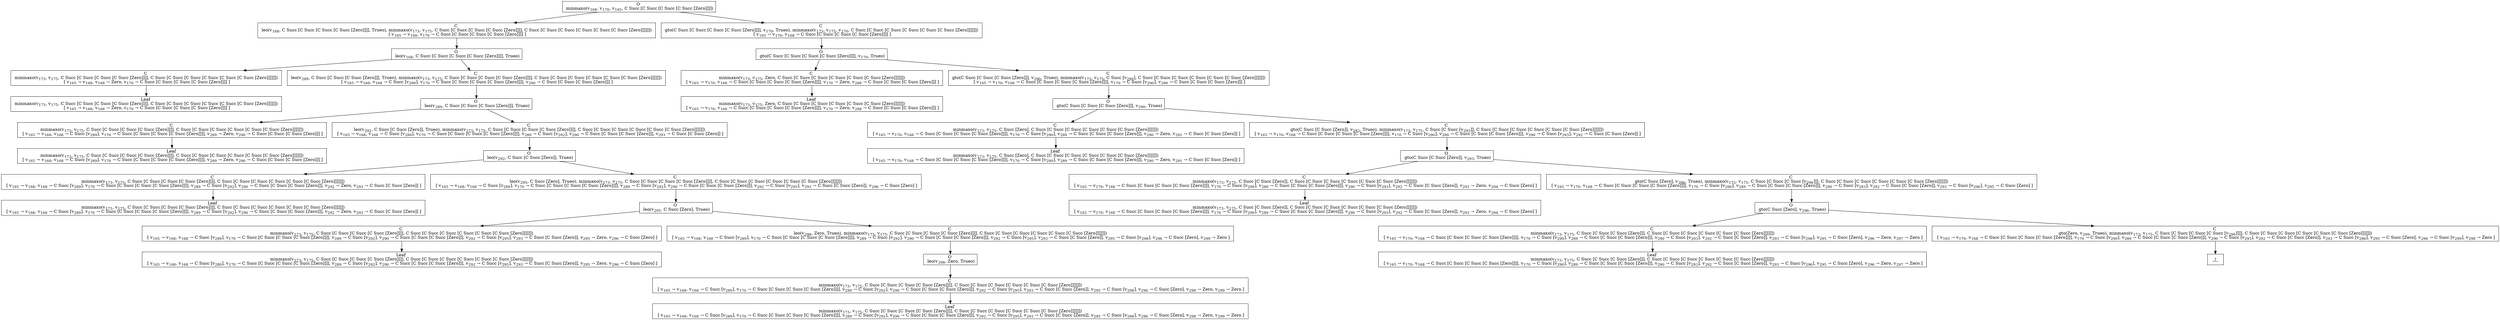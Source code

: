 digraph {
    graph [rankdir=TB
          ,bgcolor=transparent];
    node [shape=box
         ,fillcolor=white
         ,style=filled];
    0 [label=<O <BR/> minmaxo(v<SUB>168</SUB>, v<SUB>170</SUB>, v<SUB>165</SUB>, C Succ [C Succ [C Succ [C Succ [Zero]]]])>];
    1 [label=<C <BR/> leo(v<SUB>168</SUB>, C Succ [C Succ [C Succ [C Succ [Zero]]]], Trueo), minmaxo(v<SUB>173</SUB>, v<SUB>175</SUB>, C Succ [C Succ [C Succ [C Succ [Zero]]]], C Succ [C Succ [C Succ [C Succ [C Succ [C Succ [Zero]]]]]]) <BR/>  [ v<SUB>165</SUB> &rarr; v<SUB>168</SUB>, v<SUB>170</SUB> &rarr; C Succ [C Succ [C Succ [C Succ [Zero]]]] ] >];
    2 [label=<C <BR/> gto(C Succ [C Succ [C Succ [C Succ [Zero]]]], v<SUB>170</SUB>, Trueo), minmaxo(v<SUB>173</SUB>, v<SUB>175</SUB>, v<SUB>170</SUB>, C Succ [C Succ [C Succ [C Succ [C Succ [C Succ [Zero]]]]]]) <BR/>  [ v<SUB>165</SUB> &rarr; v<SUB>170</SUB>, v<SUB>168</SUB> &rarr; C Succ [C Succ [C Succ [C Succ [Zero]]]] ] >];
    3 [label=<O <BR/> leo(v<SUB>168</SUB>, C Succ [C Succ [C Succ [C Succ [Zero]]]], Trueo)>];
    4 [label=<C <BR/> minmaxo(v<SUB>173</SUB>, v<SUB>175</SUB>, C Succ [C Succ [C Succ [C Succ [Zero]]]], C Succ [C Succ [C Succ [C Succ [C Succ [C Succ [Zero]]]]]]) <BR/>  [ v<SUB>165</SUB> &rarr; v<SUB>168</SUB>, v<SUB>168</SUB> &rarr; Zero, v<SUB>170</SUB> &rarr; C Succ [C Succ [C Succ [C Succ [Zero]]]] ] >];
    5 [label=<C <BR/> leo(v<SUB>289</SUB>, C Succ [C Succ [C Succ [Zero]]], Trueo), minmaxo(v<SUB>173</SUB>, v<SUB>175</SUB>, C Succ [C Succ [C Succ [C Succ [Zero]]]], C Succ [C Succ [C Succ [C Succ [C Succ [C Succ [Zero]]]]]]) <BR/>  [ v<SUB>165</SUB> &rarr; v<SUB>168</SUB>, v<SUB>168</SUB> &rarr; C Succ [v<SUB>289</SUB>], v<SUB>170</SUB> &rarr; C Succ [C Succ [C Succ [C Succ [Zero]]]], v<SUB>290</SUB> &rarr; C Succ [C Succ [C Succ [Zero]]] ] >];
    6 [label=<Leaf <BR/> minmaxo(v<SUB>173</SUB>, v<SUB>175</SUB>, C Succ [C Succ [C Succ [C Succ [Zero]]]], C Succ [C Succ [C Succ [C Succ [C Succ [C Succ [Zero]]]]]]) <BR/>  [ v<SUB>165</SUB> &rarr; v<SUB>168</SUB>, v<SUB>168</SUB> &rarr; Zero, v<SUB>170</SUB> &rarr; C Succ [C Succ [C Succ [C Succ [Zero]]]] ] >];
    7 [label=<O <BR/> leo(v<SUB>289</SUB>, C Succ [C Succ [C Succ [Zero]]], Trueo)>];
    8 [label=<C <BR/> minmaxo(v<SUB>173</SUB>, v<SUB>175</SUB>, C Succ [C Succ [C Succ [C Succ [Zero]]]], C Succ [C Succ [C Succ [C Succ [C Succ [C Succ [Zero]]]]]]) <BR/>  [ v<SUB>165</SUB> &rarr; v<SUB>168</SUB>, v<SUB>168</SUB> &rarr; C Succ [v<SUB>289</SUB>], v<SUB>170</SUB> &rarr; C Succ [C Succ [C Succ [C Succ [Zero]]]], v<SUB>289</SUB> &rarr; Zero, v<SUB>290</SUB> &rarr; C Succ [C Succ [C Succ [Zero]]] ] >];
    9 [label=<C <BR/> leo(v<SUB>292</SUB>, C Succ [C Succ [Zero]], Trueo), minmaxo(v<SUB>173</SUB>, v<SUB>175</SUB>, C Succ [C Succ [C Succ [C Succ [Zero]]]], C Succ [C Succ [C Succ [C Succ [C Succ [C Succ [Zero]]]]]]) <BR/>  [ v<SUB>165</SUB> &rarr; v<SUB>168</SUB>, v<SUB>168</SUB> &rarr; C Succ [v<SUB>289</SUB>], v<SUB>170</SUB> &rarr; C Succ [C Succ [C Succ [C Succ [Zero]]]], v<SUB>289</SUB> &rarr; C Succ [v<SUB>292</SUB>], v<SUB>290</SUB> &rarr; C Succ [C Succ [C Succ [Zero]]], v<SUB>293</SUB> &rarr; C Succ [C Succ [Zero]] ] >];
    10 [label=<Leaf <BR/> minmaxo(v<SUB>173</SUB>, v<SUB>175</SUB>, C Succ [C Succ [C Succ [C Succ [Zero]]]], C Succ [C Succ [C Succ [C Succ [C Succ [C Succ [Zero]]]]]]) <BR/>  [ v<SUB>165</SUB> &rarr; v<SUB>168</SUB>, v<SUB>168</SUB> &rarr; C Succ [v<SUB>289</SUB>], v<SUB>170</SUB> &rarr; C Succ [C Succ [C Succ [C Succ [Zero]]]], v<SUB>289</SUB> &rarr; Zero, v<SUB>290</SUB> &rarr; C Succ [C Succ [C Succ [Zero]]] ] >];
    11 [label=<O <BR/> leo(v<SUB>292</SUB>, C Succ [C Succ [Zero]], Trueo)>];
    12 [label=<C <BR/> minmaxo(v<SUB>173</SUB>, v<SUB>175</SUB>, C Succ [C Succ [C Succ [C Succ [Zero]]]], C Succ [C Succ [C Succ [C Succ [C Succ [C Succ [Zero]]]]]]) <BR/>  [ v<SUB>165</SUB> &rarr; v<SUB>168</SUB>, v<SUB>168</SUB> &rarr; C Succ [v<SUB>289</SUB>], v<SUB>170</SUB> &rarr; C Succ [C Succ [C Succ [C Succ [Zero]]]], v<SUB>289</SUB> &rarr; C Succ [v<SUB>292</SUB>], v<SUB>290</SUB> &rarr; C Succ [C Succ [C Succ [Zero]]], v<SUB>292</SUB> &rarr; Zero, v<SUB>293</SUB> &rarr; C Succ [C Succ [Zero]] ] >];
    13 [label=<C <BR/> leo(v<SUB>295</SUB>, C Succ [Zero], Trueo), minmaxo(v<SUB>173</SUB>, v<SUB>175</SUB>, C Succ [C Succ [C Succ [C Succ [Zero]]]], C Succ [C Succ [C Succ [C Succ [C Succ [C Succ [Zero]]]]]]) <BR/>  [ v<SUB>165</SUB> &rarr; v<SUB>168</SUB>, v<SUB>168</SUB> &rarr; C Succ [v<SUB>289</SUB>], v<SUB>170</SUB> &rarr; C Succ [C Succ [C Succ [C Succ [Zero]]]], v<SUB>289</SUB> &rarr; C Succ [v<SUB>292</SUB>], v<SUB>290</SUB> &rarr; C Succ [C Succ [C Succ [Zero]]], v<SUB>292</SUB> &rarr; C Succ [v<SUB>295</SUB>], v<SUB>293</SUB> &rarr; C Succ [C Succ [Zero]], v<SUB>296</SUB> &rarr; C Succ [Zero] ] >];
    14 [label=<Leaf <BR/> minmaxo(v<SUB>173</SUB>, v<SUB>175</SUB>, C Succ [C Succ [C Succ [C Succ [Zero]]]], C Succ [C Succ [C Succ [C Succ [C Succ [C Succ [Zero]]]]]]) <BR/>  [ v<SUB>165</SUB> &rarr; v<SUB>168</SUB>, v<SUB>168</SUB> &rarr; C Succ [v<SUB>289</SUB>], v<SUB>170</SUB> &rarr; C Succ [C Succ [C Succ [C Succ [Zero]]]], v<SUB>289</SUB> &rarr; C Succ [v<SUB>292</SUB>], v<SUB>290</SUB> &rarr; C Succ [C Succ [C Succ [Zero]]], v<SUB>292</SUB> &rarr; Zero, v<SUB>293</SUB> &rarr; C Succ [C Succ [Zero]] ] >];
    15 [label=<O <BR/> leo(v<SUB>295</SUB>, C Succ [Zero], Trueo)>];
    16 [label=<C <BR/> minmaxo(v<SUB>173</SUB>, v<SUB>175</SUB>, C Succ [C Succ [C Succ [C Succ [Zero]]]], C Succ [C Succ [C Succ [C Succ [C Succ [C Succ [Zero]]]]]]) <BR/>  [ v<SUB>165</SUB> &rarr; v<SUB>168</SUB>, v<SUB>168</SUB> &rarr; C Succ [v<SUB>289</SUB>], v<SUB>170</SUB> &rarr; C Succ [C Succ [C Succ [C Succ [Zero]]]], v<SUB>289</SUB> &rarr; C Succ [v<SUB>292</SUB>], v<SUB>290</SUB> &rarr; C Succ [C Succ [C Succ [Zero]]], v<SUB>292</SUB> &rarr; C Succ [v<SUB>295</SUB>], v<SUB>293</SUB> &rarr; C Succ [C Succ [Zero]], v<SUB>295</SUB> &rarr; Zero, v<SUB>296</SUB> &rarr; C Succ [Zero] ] >];
    17 [label=<C <BR/> leo(v<SUB>298</SUB>, Zero, Trueo), minmaxo(v<SUB>173</SUB>, v<SUB>175</SUB>, C Succ [C Succ [C Succ [C Succ [Zero]]]], C Succ [C Succ [C Succ [C Succ [C Succ [C Succ [Zero]]]]]]) <BR/>  [ v<SUB>165</SUB> &rarr; v<SUB>168</SUB>, v<SUB>168</SUB> &rarr; C Succ [v<SUB>289</SUB>], v<SUB>170</SUB> &rarr; C Succ [C Succ [C Succ [C Succ [Zero]]]], v<SUB>289</SUB> &rarr; C Succ [v<SUB>292</SUB>], v<SUB>290</SUB> &rarr; C Succ [C Succ [C Succ [Zero]]], v<SUB>292</SUB> &rarr; C Succ [v<SUB>295</SUB>], v<SUB>293</SUB> &rarr; C Succ [C Succ [Zero]], v<SUB>295</SUB> &rarr; C Succ [v<SUB>298</SUB>], v<SUB>296</SUB> &rarr; C Succ [Zero], v<SUB>299</SUB> &rarr; Zero ] >];
    18 [label=<Leaf <BR/> minmaxo(v<SUB>173</SUB>, v<SUB>175</SUB>, C Succ [C Succ [C Succ [C Succ [Zero]]]], C Succ [C Succ [C Succ [C Succ [C Succ [C Succ [Zero]]]]]]) <BR/>  [ v<SUB>165</SUB> &rarr; v<SUB>168</SUB>, v<SUB>168</SUB> &rarr; C Succ [v<SUB>289</SUB>], v<SUB>170</SUB> &rarr; C Succ [C Succ [C Succ [C Succ [Zero]]]], v<SUB>289</SUB> &rarr; C Succ [v<SUB>292</SUB>], v<SUB>290</SUB> &rarr; C Succ [C Succ [C Succ [Zero]]], v<SUB>292</SUB> &rarr; C Succ [v<SUB>295</SUB>], v<SUB>293</SUB> &rarr; C Succ [C Succ [Zero]], v<SUB>295</SUB> &rarr; Zero, v<SUB>296</SUB> &rarr; C Succ [Zero] ] >];
    19 [label=<O <BR/> leo(v<SUB>298</SUB>, Zero, Trueo)>];
    20 [label=<C <BR/> minmaxo(v<SUB>173</SUB>, v<SUB>175</SUB>, C Succ [C Succ [C Succ [C Succ [Zero]]]], C Succ [C Succ [C Succ [C Succ [C Succ [C Succ [Zero]]]]]]) <BR/>  [ v<SUB>165</SUB> &rarr; v<SUB>168</SUB>, v<SUB>168</SUB> &rarr; C Succ [v<SUB>289</SUB>], v<SUB>170</SUB> &rarr; C Succ [C Succ [C Succ [C Succ [Zero]]]], v<SUB>289</SUB> &rarr; C Succ [v<SUB>292</SUB>], v<SUB>290</SUB> &rarr; C Succ [C Succ [C Succ [Zero]]], v<SUB>292</SUB> &rarr; C Succ [v<SUB>295</SUB>], v<SUB>293</SUB> &rarr; C Succ [C Succ [Zero]], v<SUB>295</SUB> &rarr; C Succ [v<SUB>298</SUB>], v<SUB>296</SUB> &rarr; C Succ [Zero], v<SUB>298</SUB> &rarr; Zero, v<SUB>299</SUB> &rarr; Zero ] >];
    21 [label=<Leaf <BR/> minmaxo(v<SUB>173</SUB>, v<SUB>175</SUB>, C Succ [C Succ [C Succ [C Succ [Zero]]]], C Succ [C Succ [C Succ [C Succ [C Succ [C Succ [Zero]]]]]]) <BR/>  [ v<SUB>165</SUB> &rarr; v<SUB>168</SUB>, v<SUB>168</SUB> &rarr; C Succ [v<SUB>289</SUB>], v<SUB>170</SUB> &rarr; C Succ [C Succ [C Succ [C Succ [Zero]]]], v<SUB>289</SUB> &rarr; C Succ [v<SUB>292</SUB>], v<SUB>290</SUB> &rarr; C Succ [C Succ [C Succ [Zero]]], v<SUB>292</SUB> &rarr; C Succ [v<SUB>295</SUB>], v<SUB>293</SUB> &rarr; C Succ [C Succ [Zero]], v<SUB>295</SUB> &rarr; C Succ [v<SUB>298</SUB>], v<SUB>296</SUB> &rarr; C Succ [Zero], v<SUB>298</SUB> &rarr; Zero, v<SUB>299</SUB> &rarr; Zero ] >];
    22 [label=<O <BR/> gto(C Succ [C Succ [C Succ [C Succ [Zero]]]], v<SUB>170</SUB>, Trueo)>];
    23 [label=<C <BR/> minmaxo(v<SUB>173</SUB>, v<SUB>175</SUB>, Zero, C Succ [C Succ [C Succ [C Succ [C Succ [C Succ [Zero]]]]]]) <BR/>  [ v<SUB>165</SUB> &rarr; v<SUB>170</SUB>, v<SUB>168</SUB> &rarr; C Succ [C Succ [C Succ [C Succ [Zero]]]], v<SUB>170</SUB> &rarr; Zero, v<SUB>288</SUB> &rarr; C Succ [C Succ [C Succ [Zero]]] ] >];
    24 [label=<C <BR/> gto(C Succ [C Succ [C Succ [Zero]]], v<SUB>290</SUB>, Trueo), minmaxo(v<SUB>173</SUB>, v<SUB>175</SUB>, C Succ [v<SUB>290</SUB>], C Succ [C Succ [C Succ [C Succ [C Succ [C Succ [Zero]]]]]]) <BR/>  [ v<SUB>165</SUB> &rarr; v<SUB>170</SUB>, v<SUB>168</SUB> &rarr; C Succ [C Succ [C Succ [C Succ [Zero]]]], v<SUB>170</SUB> &rarr; C Succ [v<SUB>290</SUB>], v<SUB>289</SUB> &rarr; C Succ [C Succ [C Succ [Zero]]] ] >];
    25 [label=<Leaf <BR/> minmaxo(v<SUB>173</SUB>, v<SUB>175</SUB>, Zero, C Succ [C Succ [C Succ [C Succ [C Succ [C Succ [Zero]]]]]]) <BR/>  [ v<SUB>165</SUB> &rarr; v<SUB>170</SUB>, v<SUB>168</SUB> &rarr; C Succ [C Succ [C Succ [C Succ [Zero]]]], v<SUB>170</SUB> &rarr; Zero, v<SUB>288</SUB> &rarr; C Succ [C Succ [C Succ [Zero]]] ] >];
    26 [label=<O <BR/> gto(C Succ [C Succ [C Succ [Zero]]], v<SUB>290</SUB>, Trueo)>];
    27 [label=<C <BR/> minmaxo(v<SUB>173</SUB>, v<SUB>175</SUB>, C Succ [Zero], C Succ [C Succ [C Succ [C Succ [C Succ [C Succ [Zero]]]]]]) <BR/>  [ v<SUB>165</SUB> &rarr; v<SUB>170</SUB>, v<SUB>168</SUB> &rarr; C Succ [C Succ [C Succ [C Succ [Zero]]]], v<SUB>170</SUB> &rarr; C Succ [v<SUB>290</SUB>], v<SUB>289</SUB> &rarr; C Succ [C Succ [C Succ [Zero]]], v<SUB>290</SUB> &rarr; Zero, v<SUB>291</SUB> &rarr; C Succ [C Succ [Zero]] ] >];
    28 [label=<C <BR/> gto(C Succ [C Succ [Zero]], v<SUB>293</SUB>, Trueo), minmaxo(v<SUB>173</SUB>, v<SUB>175</SUB>, C Succ [C Succ [v<SUB>293</SUB>]], C Succ [C Succ [C Succ [C Succ [C Succ [C Succ [Zero]]]]]]) <BR/>  [ v<SUB>165</SUB> &rarr; v<SUB>170</SUB>, v<SUB>168</SUB> &rarr; C Succ [C Succ [C Succ [C Succ [Zero]]]], v<SUB>170</SUB> &rarr; C Succ [v<SUB>290</SUB>], v<SUB>289</SUB> &rarr; C Succ [C Succ [C Succ [Zero]]], v<SUB>290</SUB> &rarr; C Succ [v<SUB>293</SUB>], v<SUB>292</SUB> &rarr; C Succ [C Succ [Zero]] ] >];
    29 [label=<Leaf <BR/> minmaxo(v<SUB>173</SUB>, v<SUB>175</SUB>, C Succ [Zero], C Succ [C Succ [C Succ [C Succ [C Succ [C Succ [Zero]]]]]]) <BR/>  [ v<SUB>165</SUB> &rarr; v<SUB>170</SUB>, v<SUB>168</SUB> &rarr; C Succ [C Succ [C Succ [C Succ [Zero]]]], v<SUB>170</SUB> &rarr; C Succ [v<SUB>290</SUB>], v<SUB>289</SUB> &rarr; C Succ [C Succ [C Succ [Zero]]], v<SUB>290</SUB> &rarr; Zero, v<SUB>291</SUB> &rarr; C Succ [C Succ [Zero]] ] >];
    30 [label=<O <BR/> gto(C Succ [C Succ [Zero]], v<SUB>293</SUB>, Trueo)>];
    31 [label=<C <BR/> minmaxo(v<SUB>173</SUB>, v<SUB>175</SUB>, C Succ [C Succ [Zero]], C Succ [C Succ [C Succ [C Succ [C Succ [C Succ [Zero]]]]]]) <BR/>  [ v<SUB>165</SUB> &rarr; v<SUB>170</SUB>, v<SUB>168</SUB> &rarr; C Succ [C Succ [C Succ [C Succ [Zero]]]], v<SUB>170</SUB> &rarr; C Succ [v<SUB>290</SUB>], v<SUB>289</SUB> &rarr; C Succ [C Succ [C Succ [Zero]]], v<SUB>290</SUB> &rarr; C Succ [v<SUB>293</SUB>], v<SUB>292</SUB> &rarr; C Succ [C Succ [Zero]], v<SUB>293</SUB> &rarr; Zero, v<SUB>294</SUB> &rarr; C Succ [Zero] ] >];
    32 [label=<C <BR/> gto(C Succ [Zero], v<SUB>296</SUB>, Trueo), minmaxo(v<SUB>173</SUB>, v<SUB>175</SUB>, C Succ [C Succ [C Succ [v<SUB>296</SUB>]]], C Succ [C Succ [C Succ [C Succ [C Succ [C Succ [Zero]]]]]]) <BR/>  [ v<SUB>165</SUB> &rarr; v<SUB>170</SUB>, v<SUB>168</SUB> &rarr; C Succ [C Succ [C Succ [C Succ [Zero]]]], v<SUB>170</SUB> &rarr; C Succ [v<SUB>290</SUB>], v<SUB>289</SUB> &rarr; C Succ [C Succ [C Succ [Zero]]], v<SUB>290</SUB> &rarr; C Succ [v<SUB>293</SUB>], v<SUB>292</SUB> &rarr; C Succ [C Succ [Zero]], v<SUB>293</SUB> &rarr; C Succ [v<SUB>296</SUB>], v<SUB>295</SUB> &rarr; C Succ [Zero] ] >];
    33 [label=<Leaf <BR/> minmaxo(v<SUB>173</SUB>, v<SUB>175</SUB>, C Succ [C Succ [Zero]], C Succ [C Succ [C Succ [C Succ [C Succ [C Succ [Zero]]]]]]) <BR/>  [ v<SUB>165</SUB> &rarr; v<SUB>170</SUB>, v<SUB>168</SUB> &rarr; C Succ [C Succ [C Succ [C Succ [Zero]]]], v<SUB>170</SUB> &rarr; C Succ [v<SUB>290</SUB>], v<SUB>289</SUB> &rarr; C Succ [C Succ [C Succ [Zero]]], v<SUB>290</SUB> &rarr; C Succ [v<SUB>293</SUB>], v<SUB>292</SUB> &rarr; C Succ [C Succ [Zero]], v<SUB>293</SUB> &rarr; Zero, v<SUB>294</SUB> &rarr; C Succ [Zero] ] >];
    34 [label=<O <BR/> gto(C Succ [Zero], v<SUB>296</SUB>, Trueo)>];
    35 [label=<C <BR/> minmaxo(v<SUB>173</SUB>, v<SUB>175</SUB>, C Succ [C Succ [C Succ [Zero]]], C Succ [C Succ [C Succ [C Succ [C Succ [C Succ [Zero]]]]]]) <BR/>  [ v<SUB>165</SUB> &rarr; v<SUB>170</SUB>, v<SUB>168</SUB> &rarr; C Succ [C Succ [C Succ [C Succ [Zero]]]], v<SUB>170</SUB> &rarr; C Succ [v<SUB>290</SUB>], v<SUB>289</SUB> &rarr; C Succ [C Succ [C Succ [Zero]]], v<SUB>290</SUB> &rarr; C Succ [v<SUB>293</SUB>], v<SUB>292</SUB> &rarr; C Succ [C Succ [Zero]], v<SUB>293</SUB> &rarr; C Succ [v<SUB>296</SUB>], v<SUB>295</SUB> &rarr; C Succ [Zero], v<SUB>296</SUB> &rarr; Zero, v<SUB>297</SUB> &rarr; Zero ] >];
    36 [label=<C <BR/> gto(Zero, v<SUB>299</SUB>, Trueo), minmaxo(v<SUB>173</SUB>, v<SUB>175</SUB>, C Succ [C Succ [C Succ [C Succ [v<SUB>299</SUB>]]]], C Succ [C Succ [C Succ [C Succ [C Succ [C Succ [Zero]]]]]]) <BR/>  [ v<SUB>165</SUB> &rarr; v<SUB>170</SUB>, v<SUB>168</SUB> &rarr; C Succ [C Succ [C Succ [C Succ [Zero]]]], v<SUB>170</SUB> &rarr; C Succ [v<SUB>290</SUB>], v<SUB>289</SUB> &rarr; C Succ [C Succ [C Succ [Zero]]], v<SUB>290</SUB> &rarr; C Succ [v<SUB>293</SUB>], v<SUB>292</SUB> &rarr; C Succ [C Succ [Zero]], v<SUB>293</SUB> &rarr; C Succ [v<SUB>296</SUB>], v<SUB>295</SUB> &rarr; C Succ [Zero], v<SUB>296</SUB> &rarr; C Succ [v<SUB>299</SUB>], v<SUB>298</SUB> &rarr; Zero ] >];
    37 [label=<Leaf <BR/> minmaxo(v<SUB>173</SUB>, v<SUB>175</SUB>, C Succ [C Succ [C Succ [Zero]]], C Succ [C Succ [C Succ [C Succ [C Succ [C Succ [Zero]]]]]]) <BR/>  [ v<SUB>165</SUB> &rarr; v<SUB>170</SUB>, v<SUB>168</SUB> &rarr; C Succ [C Succ [C Succ [C Succ [Zero]]]], v<SUB>170</SUB> &rarr; C Succ [v<SUB>290</SUB>], v<SUB>289</SUB> &rarr; C Succ [C Succ [C Succ [Zero]]], v<SUB>290</SUB> &rarr; C Succ [v<SUB>293</SUB>], v<SUB>292</SUB> &rarr; C Succ [C Succ [Zero]], v<SUB>293</SUB> &rarr; C Succ [v<SUB>296</SUB>], v<SUB>295</SUB> &rarr; C Succ [Zero], v<SUB>296</SUB> &rarr; Zero, v<SUB>297</SUB> &rarr; Zero ] >];
    38 [label=<_|_>];
    0 -> 1 [label=""];
    0 -> 2 [label=""];
    1 -> 3 [label=""];
    2 -> 22 [label=""];
    3 -> 4 [label=""];
    3 -> 5 [label=""];
    4 -> 6 [label=""];
    5 -> 7 [label=""];
    7 -> 8 [label=""];
    7 -> 9 [label=""];
    8 -> 10 [label=""];
    9 -> 11 [label=""];
    11 -> 12 [label=""];
    11 -> 13 [label=""];
    12 -> 14 [label=""];
    13 -> 15 [label=""];
    15 -> 16 [label=""];
    15 -> 17 [label=""];
    16 -> 18 [label=""];
    17 -> 19 [label=""];
    19 -> 20 [label=""];
    20 -> 21 [label=""];
    22 -> 23 [label=""];
    22 -> 24 [label=""];
    23 -> 25 [label=""];
    24 -> 26 [label=""];
    26 -> 27 [label=""];
    26 -> 28 [label=""];
    27 -> 29 [label=""];
    28 -> 30 [label=""];
    30 -> 31 [label=""];
    30 -> 32 [label=""];
    31 -> 33 [label=""];
    32 -> 34 [label=""];
    34 -> 35 [label=""];
    34 -> 36 [label=""];
    35 -> 37 [label=""];
    36 -> 38 [label=""];
}